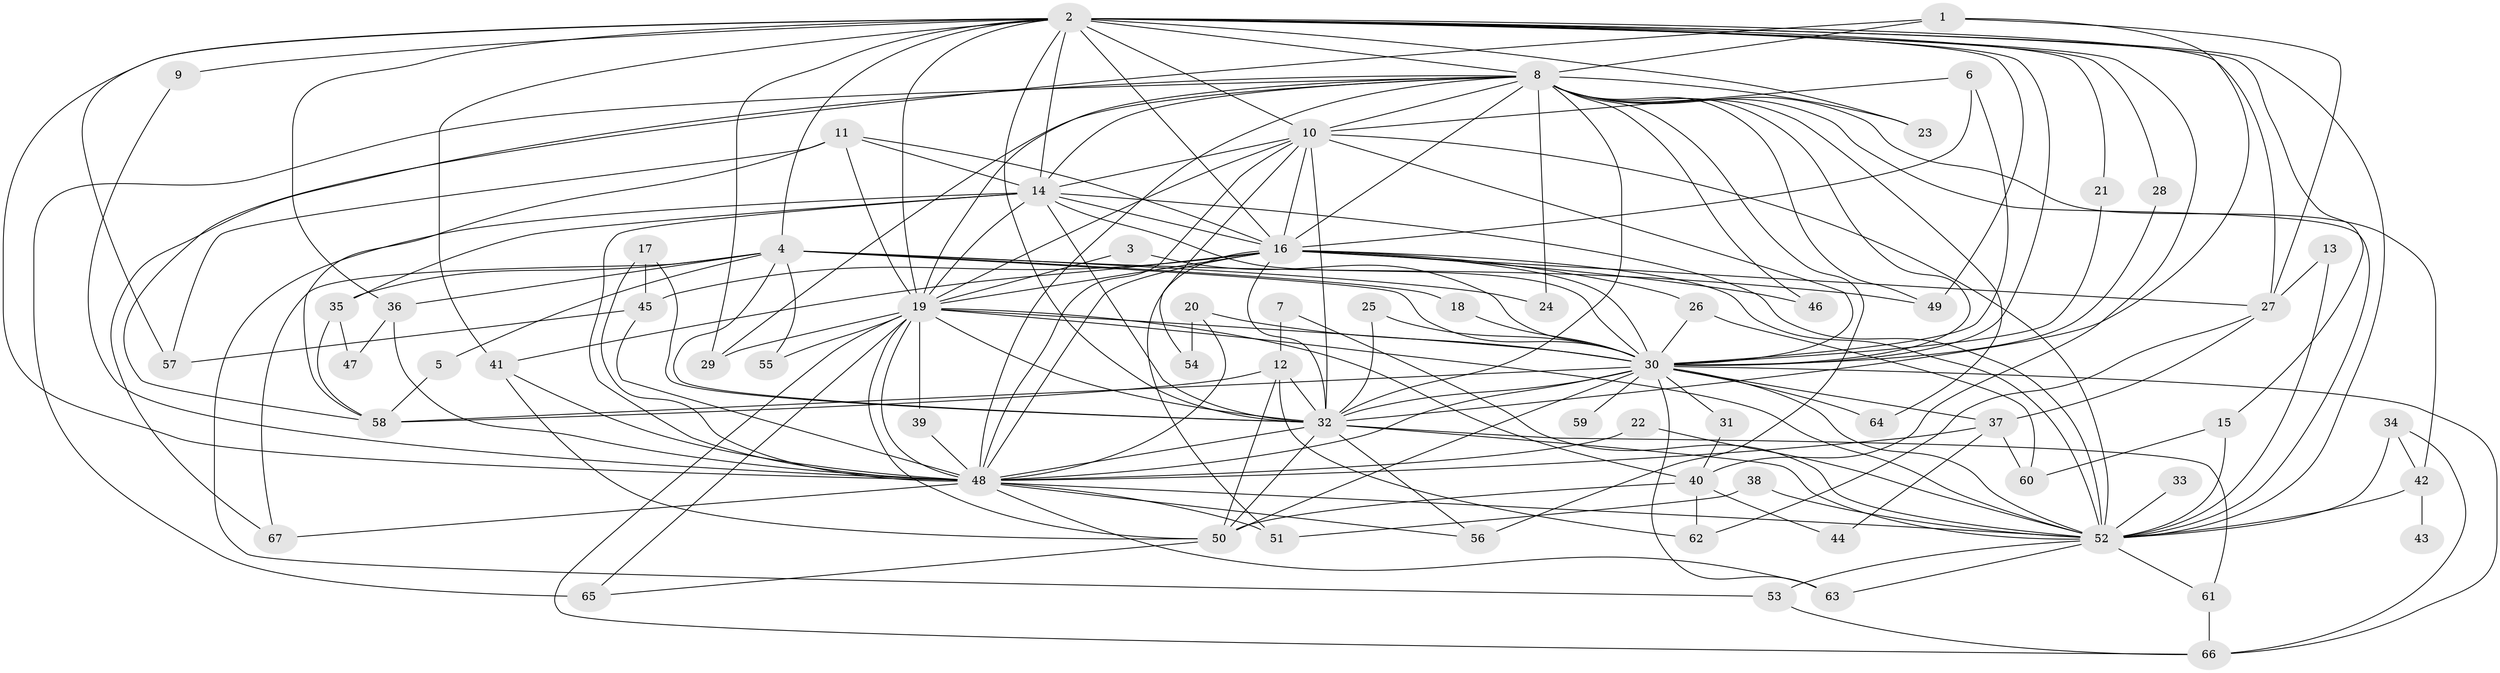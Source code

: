 // original degree distribution, {12: 0.009009009009009009, 24: 0.018018018018018018, 22: 0.018018018018018018, 23: 0.018018018018018018, 18: 0.009009009009009009, 20: 0.009009009009009009, 29: 0.009009009009009009, 4: 0.04504504504504504, 3: 0.21621621621621623, 5: 0.04504504504504504, 2: 0.5585585585585585, 10: 0.009009009009009009, 6: 0.02702702702702703, 8: 0.009009009009009009}
// Generated by graph-tools (version 1.1) at 2025/36/03/04/25 23:36:18]
// undirected, 67 vertices, 182 edges
graph export_dot {
  node [color=gray90,style=filled];
  1;
  2;
  3;
  4;
  5;
  6;
  7;
  8;
  9;
  10;
  11;
  12;
  13;
  14;
  15;
  16;
  17;
  18;
  19;
  20;
  21;
  22;
  23;
  24;
  25;
  26;
  27;
  28;
  29;
  30;
  31;
  32;
  33;
  34;
  35;
  36;
  37;
  38;
  39;
  40;
  41;
  42;
  43;
  44;
  45;
  46;
  47;
  48;
  49;
  50;
  51;
  52;
  53;
  54;
  55;
  56;
  57;
  58;
  59;
  60;
  61;
  62;
  63;
  64;
  65;
  66;
  67;
  1 -- 8 [weight=1.0];
  1 -- 27 [weight=1.0];
  1 -- 32 [weight=1.0];
  1 -- 58 [weight=1.0];
  2 -- 4 [weight=1.0];
  2 -- 8 [weight=1.0];
  2 -- 9 [weight=1.0];
  2 -- 10 [weight=1.0];
  2 -- 14 [weight=1.0];
  2 -- 15 [weight=1.0];
  2 -- 16 [weight=1.0];
  2 -- 19 [weight=1.0];
  2 -- 21 [weight=1.0];
  2 -- 23 [weight=1.0];
  2 -- 27 [weight=1.0];
  2 -- 28 [weight=1.0];
  2 -- 29 [weight=1.0];
  2 -- 30 [weight=1.0];
  2 -- 32 [weight=2.0];
  2 -- 36 [weight=1.0];
  2 -- 40 [weight=1.0];
  2 -- 41 [weight=1.0];
  2 -- 48 [weight=1.0];
  2 -- 49 [weight=1.0];
  2 -- 52 [weight=1.0];
  2 -- 57 [weight=1.0];
  3 -- 19 [weight=1.0];
  3 -- 30 [weight=1.0];
  4 -- 5 [weight=1.0];
  4 -- 18 [weight=1.0];
  4 -- 24 [weight=1.0];
  4 -- 30 [weight=1.0];
  4 -- 32 [weight=1.0];
  4 -- 35 [weight=1.0];
  4 -- 36 [weight=1.0];
  4 -- 49 [weight=1.0];
  4 -- 55 [weight=1.0];
  4 -- 67 [weight=1.0];
  5 -- 58 [weight=1.0];
  6 -- 10 [weight=1.0];
  6 -- 16 [weight=1.0];
  6 -- 30 [weight=1.0];
  7 -- 12 [weight=1.0];
  7 -- 52 [weight=1.0];
  8 -- 10 [weight=1.0];
  8 -- 14 [weight=3.0];
  8 -- 16 [weight=1.0];
  8 -- 19 [weight=2.0];
  8 -- 23 [weight=1.0];
  8 -- 24 [weight=1.0];
  8 -- 29 [weight=1.0];
  8 -- 30 [weight=1.0];
  8 -- 32 [weight=1.0];
  8 -- 42 [weight=1.0];
  8 -- 46 [weight=1.0];
  8 -- 48 [weight=1.0];
  8 -- 49 [weight=1.0];
  8 -- 52 [weight=1.0];
  8 -- 56 [weight=1.0];
  8 -- 64 [weight=1.0];
  8 -- 65 [weight=1.0];
  8 -- 67 [weight=1.0];
  9 -- 48 [weight=1.0];
  10 -- 14 [weight=1.0];
  10 -- 16 [weight=1.0];
  10 -- 19 [weight=1.0];
  10 -- 30 [weight=1.0];
  10 -- 32 [weight=2.0];
  10 -- 48 [weight=1.0];
  10 -- 52 [weight=1.0];
  10 -- 54 [weight=1.0];
  11 -- 14 [weight=1.0];
  11 -- 16 [weight=1.0];
  11 -- 19 [weight=1.0];
  11 -- 57 [weight=1.0];
  11 -- 58 [weight=1.0];
  12 -- 32 [weight=1.0];
  12 -- 50 [weight=1.0];
  12 -- 58 [weight=1.0];
  12 -- 62 [weight=1.0];
  13 -- 27 [weight=1.0];
  13 -- 52 [weight=1.0];
  14 -- 16 [weight=1.0];
  14 -- 19 [weight=1.0];
  14 -- 30 [weight=2.0];
  14 -- 32 [weight=2.0];
  14 -- 35 [weight=1.0];
  14 -- 48 [weight=2.0];
  14 -- 52 [weight=2.0];
  14 -- 53 [weight=1.0];
  15 -- 52 [weight=1.0];
  15 -- 60 [weight=1.0];
  16 -- 19 [weight=4.0];
  16 -- 26 [weight=1.0];
  16 -- 27 [weight=1.0];
  16 -- 30 [weight=1.0];
  16 -- 32 [weight=1.0];
  16 -- 41 [weight=1.0];
  16 -- 45 [weight=1.0];
  16 -- 46 [weight=1.0];
  16 -- 48 [weight=1.0];
  16 -- 51 [weight=1.0];
  16 -- 52 [weight=1.0];
  17 -- 32 [weight=1.0];
  17 -- 45 [weight=1.0];
  17 -- 48 [weight=1.0];
  18 -- 30 [weight=1.0];
  19 -- 29 [weight=1.0];
  19 -- 30 [weight=1.0];
  19 -- 32 [weight=1.0];
  19 -- 39 [weight=1.0];
  19 -- 40 [weight=1.0];
  19 -- 48 [weight=1.0];
  19 -- 50 [weight=1.0];
  19 -- 52 [weight=1.0];
  19 -- 55 [weight=1.0];
  19 -- 65 [weight=1.0];
  19 -- 66 [weight=1.0];
  20 -- 30 [weight=2.0];
  20 -- 48 [weight=1.0];
  20 -- 54 [weight=2.0];
  21 -- 30 [weight=1.0];
  22 -- 48 [weight=1.0];
  22 -- 52 [weight=1.0];
  25 -- 30 [weight=1.0];
  25 -- 32 [weight=1.0];
  26 -- 30 [weight=1.0];
  26 -- 60 [weight=1.0];
  27 -- 37 [weight=1.0];
  27 -- 62 [weight=1.0];
  28 -- 30 [weight=1.0];
  30 -- 31 [weight=1.0];
  30 -- 32 [weight=1.0];
  30 -- 37 [weight=1.0];
  30 -- 48 [weight=1.0];
  30 -- 50 [weight=1.0];
  30 -- 52 [weight=1.0];
  30 -- 58 [weight=1.0];
  30 -- 59 [weight=1.0];
  30 -- 63 [weight=1.0];
  30 -- 64 [weight=1.0];
  30 -- 66 [weight=1.0];
  31 -- 40 [weight=1.0];
  32 -- 48 [weight=2.0];
  32 -- 50 [weight=2.0];
  32 -- 52 [weight=1.0];
  32 -- 56 [weight=1.0];
  32 -- 61 [weight=1.0];
  33 -- 52 [weight=1.0];
  34 -- 42 [weight=1.0];
  34 -- 52 [weight=1.0];
  34 -- 66 [weight=1.0];
  35 -- 47 [weight=1.0];
  35 -- 58 [weight=1.0];
  36 -- 47 [weight=1.0];
  36 -- 48 [weight=1.0];
  37 -- 44 [weight=1.0];
  37 -- 48 [weight=1.0];
  37 -- 60 [weight=1.0];
  38 -- 51 [weight=1.0];
  38 -- 52 [weight=1.0];
  39 -- 48 [weight=1.0];
  40 -- 44 [weight=1.0];
  40 -- 50 [weight=1.0];
  40 -- 62 [weight=1.0];
  41 -- 48 [weight=1.0];
  41 -- 50 [weight=1.0];
  42 -- 43 [weight=2.0];
  42 -- 52 [weight=2.0];
  45 -- 48 [weight=1.0];
  45 -- 57 [weight=1.0];
  48 -- 51 [weight=1.0];
  48 -- 52 [weight=1.0];
  48 -- 56 [weight=1.0];
  48 -- 63 [weight=1.0];
  48 -- 67 [weight=1.0];
  50 -- 65 [weight=1.0];
  52 -- 53 [weight=1.0];
  52 -- 61 [weight=1.0];
  52 -- 63 [weight=1.0];
  53 -- 66 [weight=1.0];
  61 -- 66 [weight=1.0];
}
